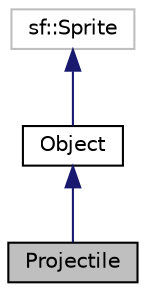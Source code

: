 digraph "Projectile"
{
  edge [fontname="Helvetica",fontsize="10",labelfontname="Helvetica",labelfontsize="10"];
  node [fontname="Helvetica",fontsize="10",shape=record];
  Node3 [label="Projectile",height=0.2,width=0.4,color="black", fillcolor="grey75", style="filled", fontcolor="black"];
  Node4 -> Node3 [dir="back",color="midnightblue",fontsize="10",style="solid"];
  Node4 [label="Object",height=0.2,width=0.4,color="black", fillcolor="white", style="filled",URL="$classObject.html"];
  Node5 -> Node4 [dir="back",color="midnightblue",fontsize="10",style="solid"];
  Node5 [label="sf::Sprite",height=0.2,width=0.4,color="grey75", fillcolor="white", style="filled"];
}
